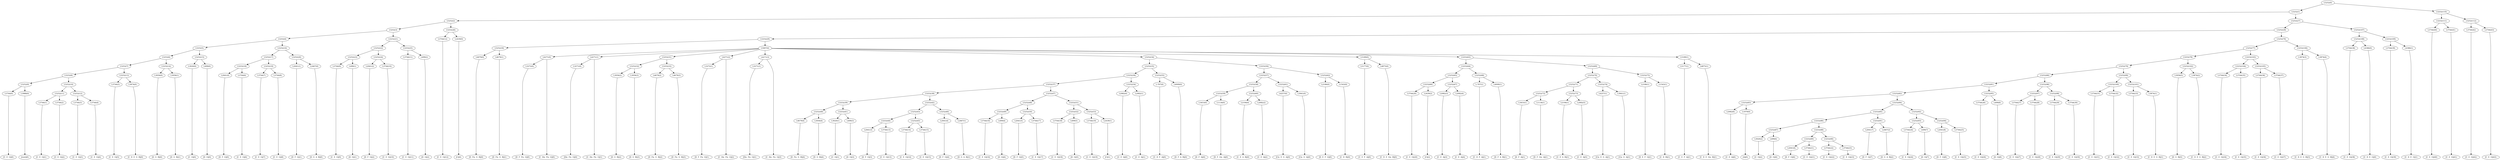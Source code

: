digraph sample{
"L3744(0)"->"[C  E  G](0)"
"L3988(0)"->"[rest](0)"
"L5252(9)"->"L3744(0)"
"L5252(9)"->"L3988(0)"
"L3744(1)"->"[C  E  G](1)"
"L3744(2)"->"[C  E  G](2)"
"L5252(11)"->"L3744(1)"
"L5252(11)"->"L3744(2)"
"L3744(3)"->"[C  E  G](3)"
"L3744(4)"->"[C  E  G](4)"
"L5252(12)"->"L3744(3)"
"L5252(12)"->"L3744(4)"
"L5252(10)"->"L5252(11)"
"L5252(10)"->"L5252(12)"
"L5252(8)"->"L5252(9)"
"L5252(8)"->"L5252(10)"
"L3744(5)"->"[C  E  G](5)"
"L3874(0)"->"[C  D  E  G  B](0)"
"L5252(13)"->"L3744(5)"
"L5252(13)"->"L3874(0)"
"L5252(7)"->"L5252(8)"
"L5252(7)"->"L5252(13)"
"L3056(0)"->"[D  G  B](0)"
"L3056(1)"->"[D  G  B](1)"
"L5252(14)"->"L3056(0)"
"L5252(14)"->"L3056(1)"
"L5252(6)"->"L5252(7)"
"L5252(6)"->"L5252(14)"
"L3020(0)"->"[C  G](0)"
"L499(0)"->"[D  G](0)"
"L5252(15)"->"L3020(0)"
"L5252(15)"->"L499(0)"
"L5252(5)"->"L5252(6)"
"L5252(5)"->"L5252(15)"
"L2041(0)"->"[D  F  G](0)"
"L3744(6)"->"[C  E  G](6)"
"L5252(18)"->"L2041(0)"
"L5252(18)"->"L3744(6)"
"L3744(7)"->"[C  E  G](7)"
"L3744(8)"->"[C  E  G](8)"
"L5252(19)"->"L3744(7)"
"L5252(19)"->"L3744(8)"
"L5252(17)"->"L5252(18)"
"L5252(17)"->"L5252(19)"
"L2041(1)"->"[D  F  G](1)"
"L2467(0)"->"[D  G  A  B](0)"
"L5252(20)"->"L2041(1)"
"L5252(20)"->"L2467(0)"
"L5252(16)"->"L5252(17)"
"L5252(16)"->"L5252(20)"
"L5252(4)"->"L5252(5)"
"L5252(4)"->"L5252(16)"
"L3744(9)"->"[C  E  G](9)"
"L499(1)"->"[D  G](1)"
"L5252(23)"->"L3744(9)"
"L5252(23)"->"L499(1)"
"L2041(2)"->"[D  F  G](2)"
"L3744(10)"->"[C  E  G](10)"
"L5252(24)"->"L2041(2)"
"L5252(24)"->"L3744(10)"
"L5252(22)"->"L5252(23)"
"L5252(22)"->"L5252(24)"
"L3744(11)"->"[C  E  G](11)"
"L499(2)"->"[D  G](2)"
"L5252(25)"->"L3744(11)"
"L5252(25)"->"L499(2)"
"L5252(21)"->"L5252(22)"
"L5252(21)"->"L5252(25)"
"L5252(3)"->"L5252(4)"
"L5252(3)"->"L5252(21)"
"L3744(12)"->"[C  E  G](12)"
"L2439(0)"->"[C](0)"
"L5252(26)"->"L3744(12)"
"L5252(26)"->"L2439(0)"
"L5252(2)"->"L5252(3)"
"L5252(2)"->"L5252(26)"
"L4679(0)"->"[D  Fis  G  B](0)"
"L4679(1)"->"[D  Fis  G  B](1)"
"L5252(30)"->"L4679(0)"
"L5252(30)"->"L4679(1)"
"L3272(0)"->"[D  F  Fis  G](0)"
"L4271(0)"->"L3272(0)"
"L4271(0)"->"[C  Dis  Fis  G](0)"
"L3271(0)"->"[Dis  Fis  G](0)"
"L4271(1)"->"L3271(0)"
"L4271(1)"->"[C  Dis  Fis  G](1)"
"L3056(2)"->"[D  G  B](2)"
"L3056(3)"->"[D  G  B](3)"
"L5252(32)"->"L3056(2)"
"L5252(32)"->"L3056(3)"
"L4679(2)"->"[D  Fis  G  B](2)"
"L4679(3)"->"[D  Fis  G  B](3)"
"L5252(33)"->"L4679(2)"
"L5252(33)"->"L4679(3)"
"L5252(31)"->"L5252(32)"
"L5252(31)"->"L5252(33)"
"L3272(1)"->"[D  F  Fis  G](1)"
"L4271(2)"->"L3272(1)"
"L4271(2)"->"[C  Dis  Fis  G](2)"
"L3271(1)"->"[Dis  Fis  G](1)"
"L4271(3)"->"L3271(1)"
"L4271(3)"->"[C  Dis  Fis  G](3)"
"L4679(4)"->"[D  Fis  G  B](4)"
"L3056(4)"->"[D  G  B](4)"
"L5252(40)"->"L4679(4)"
"L5252(40)"->"L3056(4)"
"L3020(1)"->"[C  G](1)"
"L499(3)"->"[D  G](3)"
"L5252(41)"->"L3020(1)"
"L5252(41)"->"L499(3)"
"L5252(39)"->"L5252(40)"
"L5252(39)"->"L5252(41)"
"L2041(3)"->"[D  F  G](3)"
"L3744(13)"->"[C  E  G](13)"
"L5252(44)"->"L2041(3)"
"L5252(44)"->"L3744(13)"
"L3744(14)"->"[C  E  G](14)"
"L3744(15)"->"[C  E  G](15)"
"L5252(45)"->"L3744(14)"
"L5252(45)"->"L3744(15)"
"L5252(43)"->"L5252(44)"
"L5252(43)"->"L5252(45)"
"L2041(4)"->"[D  F  G](4)"
"L2467(1)"->"[D  G  A  B](1)"
"L5252(46)"->"L2041(4)"
"L5252(46)"->"L2467(1)"
"L5252(42)"->"L5252(43)"
"L5252(42)"->"L5252(46)"
"L5252(38)"->"L5252(39)"
"L5252(38)"->"L5252(42)"
"L3744(16)"->"[C  E  G](16)"
"L499(4)"->"[D  G](4)"
"L5252(49)"->"L3744(16)"
"L5252(49)"->"L499(4)"
"L2041(5)"->"[D  F  G](5)"
"L3744(17)"->"[C  E  G](17)"
"L5252(50)"->"L2041(5)"
"L5252(50)"->"L3744(17)"
"L5252(48)"->"L5252(49)"
"L5252(48)"->"L5252(50)"
"L3744(18)"->"[C  E  G](18)"
"L499(5)"->"[D  G](5)"
"L5252(52)"->"L3744(18)"
"L5252(52)"->"L499(5)"
"L3744(19)"->"[C  E  G](19)"
"L2439(1)"->"[C](1)"
"L5252(53)"->"L3744(19)"
"L5252(53)"->"L2439(1)"
"L5252(51)"->"L5252(52)"
"L5252(51)"->"L5252(53)"
"L5252(47)"->"L5252(48)"
"L5252(47)"->"L5252(51)"
"L5252(37)"->"L5252(38)"
"L5252(37)"->"L5252(47)"
"L2082(0)"->"[C  E  A](0)"
"L2082(1)"->"[C  E  A](1)"
"L5252(54)"->"L2082(0)"
"L5252(54)"->"L2082(1)"
"L5252(36)"->"L5252(37)"
"L5252(36)"->"L5252(54)"
"L-767(0)"->"[C  D  F  A](0)"
"L4009(0)"->"[D  F  A  B](0)"
"L5252(55)"->"L-767(0)"
"L5252(55)"->"L4009(0)"
"L5252(35)"->"L5252(36)"
"L5252(35)"->"L5252(55)"
"L3453(0)"->"[D  F  A](0)"
"L1134(0)"->"[D  F  Gis  A](0)"
"L5252(59)"->"L3453(0)"
"L5252(59)"->"L1134(0)"
"L2194(0)"->"[C  E  A  B](0)"
"L2082(2)"->"[C  E  A](2)"
"L5252(60)"->"L2194(0)"
"L5252(60)"->"L2082(2)"
"L5252(58)"->"L5252(59)"
"L5252(58)"->"L5252(60)"
"L4257(0)"->"[Cis  E  G  A](0)"
"L3941(0)"->"[Cis  G  A](0)"
"L5252(61)"->"L4257(0)"
"L5252(61)"->"L3941(0)"
"L5252(57)"->"L5252(58)"
"L5252(57)"->"L5252(61)"
"L2186(0)"->"[D  E  F  G](0)"
"L1543(0)"->"[C  D  B](0)"
"L5252(62)"->"L2186(0)"
"L5252(62)"->"L1543(0)"
"L5252(56)"->"L5252(57)"
"L5252(56)"->"L5252(62)"
"L5252(34)"->"L5252(35)"
"L5252(34)"->"L5252(56)"
"L5177(0)"->"[C  E  F  A](0)"
"L4875(0)"->"[C  D  E  Gis  B](0)"
"L5189(0)"->"L5177(0)"
"L5189(0)"->"L4875(0)"
"L3744(20)"->"[C  E  G](20)"
"L2439(2)"->"[C](2)"
"L5252(66)"->"L3744(20)"
"L5252(66)"->"L2439(2)"
"L2082(3)"->"[C  E  A](3)"
"L2082(4)"->"[C  E  A](4)"
"L5252(67)"->"L2082(3)"
"L5252(67)"->"L2082(4)"
"L5252(65)"->"L5252(66)"
"L5252(65)"->"L5252(67)"
"L-767(1)"->"[C  D  F  A](1)"
"L4009(1)"->"[D  F  A  B](1)"
"L5252(68)"->"L-767(1)"
"L5252(68)"->"L4009(1)"
"L5252(64)"->"L5252(65)"
"L5252(64)"->"L5252(68)"
"L3453(1)"->"[D  F  A](1)"
"L1134(1)"->"[D  F  Gis  A](1)"
"L5252(72)"->"L3453(1)"
"L5252(72)"->"L1134(1)"
"L2194(1)"->"[C  E  A  B](1)"
"L2082(5)"->"[C  E  A](5)"
"L5252(73)"->"L2194(1)"
"L5252(73)"->"L2082(5)"
"L5252(71)"->"L5252(72)"
"L5252(71)"->"L5252(73)"
"L4257(1)"->"[Cis  E  G  A](1)"
"L3941(1)"->"[Cis  G  A](1)"
"L5252(74)"->"L4257(1)"
"L5252(74)"->"L3941(1)"
"L5252(70)"->"L5252(71)"
"L5252(70)"->"L5252(74)"
"L2186(1)"->"[D  E  F  G](1)"
"L1543(1)"->"[C  D  B](1)"
"L5252(75)"->"L2186(1)"
"L5252(75)"->"L1543(1)"
"L5252(69)"->"L5252(70)"
"L5252(69)"->"L5252(75)"
"L5252(63)"->"L5252(64)"
"L5252(63)"->"L5252(69)"
"L5177(1)"->"[C  E  F  A](1)"
"L4875(1)"->"[C  D  E  Gis  B](1)"
"L5189(1)"->"L5177(1)"
"L5189(1)"->"L4875(1)"
"L5007(0)"->"L4271(0)"
"L5007(0)"->"L4271(1)"
"L5007(0)"->"L5252(31)"
"L5007(0)"->"L4271(2)"
"L5007(0)"->"L4271(3)"
"L5007(0)"->"L5252(34)"
"L5007(0)"->"L5189(0)"
"L5007(0)"->"L5252(63)"
"L5007(0)"->"L5189(1)"
"L5252(29)"->"L5252(30)"
"L5252(29)"->"L5007(0)"
"L2082(6)"->"[C  E  A](6)"
"L1979(0)"->"[A](0)"
"L5252(83)"->"L2082(6)"
"L5252(83)"->"L1979(0)"
"L3020(2)"->"[C  G](2)"
"L499(6)"->"[D  G](6)"
"L5252(87)"->"L3020(2)"
"L5252(87)"->"L499(6)"
"L2041(6)"->"[D  F  G](6)"
"L3744(21)"->"[C  E  G](21)"
"L5252(89)"->"L2041(6)"
"L5252(89)"->"L3744(21)"
"L3744(22)"->"[C  E  G](22)"
"L3744(23)"->"[C  E  G](23)"
"L5252(90)"->"L3744(22)"
"L5252(90)"->"L3744(23)"
"L5252(88)"->"L5252(89)"
"L5252(88)"->"L5252(90)"
"L5252(86)"->"L5252(87)"
"L5252(86)"->"L5252(88)"
"L2041(7)"->"[D  F  G](7)"
"L2467(2)"->"[D  G  A  B](2)"
"L5252(91)"->"L2041(7)"
"L5252(91)"->"L2467(2)"
"L5252(85)"->"L5252(86)"
"L5252(85)"->"L5252(91)"
"L3744(24)"->"[C  E  G](24)"
"L499(7)"->"[D  G](7)"
"L5252(93)"->"L3744(24)"
"L5252(93)"->"L499(7)"
"L2041(8)"->"[D  F  G](8)"
"L3744(25)"->"[C  E  G](25)"
"L5252(94)"->"L2041(8)"
"L5252(94)"->"L3744(25)"
"L5252(92)"->"L5252(93)"
"L5252(92)"->"L5252(94)"
"L5252(84)"->"L5252(85)"
"L5252(84)"->"L5252(92)"
"L5252(82)"->"L5252(83)"
"L5252(82)"->"L5252(84)"
"L3744(26)"->"[C  E  G](26)"
"L499(8)"->"[D  G](8)"
"L5252(95)"->"L3744(26)"
"L5252(95)"->"L499(8)"
"L5252(81)"->"L5252(82)"
"L5252(81)"->"L5252(95)"
"L3744(27)"->"[C  E  G](27)"
"L3744(28)"->"[C  E  G](28)"
"L5252(97)"->"L3744(27)"
"L5252(97)"->"L3744(28)"
"L3744(29)"->"[C  E  G](29)"
"L3744(30)"->"[C  E  G](30)"
"L5252(98)"->"L3744(29)"
"L5252(98)"->"L3744(30)"
"L5252(96)"->"L5252(97)"
"L5252(96)"->"L5252(98)"
"L5252(80)"->"L5252(81)"
"L5252(80)"->"L5252(96)"
"L3744(31)"->"[C  E  G](31)"
"L3744(32)"->"[C  E  G](32)"
"L5252(100)"->"L3744(31)"
"L5252(100)"->"L3744(32)"
"L3744(33)"->"[C  E  G](33)"
"L3874(1)"->"[C  D  E  G  B](1)"
"L5252(101)"->"L3744(33)"
"L5252(101)"->"L3874(1)"
"L5252(99)"->"L5252(100)"
"L5252(99)"->"L5252(101)"
"L5252(79)"->"L5252(80)"
"L5252(79)"->"L5252(99)"
"L3056(5)"->"[D  G  B](5)"
"L3874(2)"->"[C  D  E  G  B](2)"
"L5252(102)"->"L3056(5)"
"L5252(102)"->"L3874(2)"
"L5252(78)"->"L5252(79)"
"L5252(78)"->"L5252(102)"
"L3744(34)"->"[C  E  G](34)"
"L3744(35)"->"[C  E  G](35)"
"L5252(104)"->"L3744(34)"
"L5252(104)"->"L3744(35)"
"L3744(36)"->"[C  E  G](36)"
"L3744(37)"->"[C  E  G](37)"
"L5252(105)"->"L3744(36)"
"L5252(105)"->"L3744(37)"
"L5252(103)"->"L5252(104)"
"L5252(103)"->"L5252(105)"
"L5252(77)"->"L5252(78)"
"L5252(77)"->"L5252(103)"
"L3874(3)"->"[C  D  E  G  B](3)"
"L3874(4)"->"[C  D  E  G  B](4)"
"L5252(106)"->"L3874(3)"
"L5252(106)"->"L3874(4)"
"L5252(76)"->"L5252(77)"
"L5252(76)"->"L5252(106)"
"L5252(28)"->"L5252(29)"
"L5252(28)"->"L5252(76)"
"L3744(38)"->"[C  E  G](38)"
"L4386(0)"->"[C  D  E  G](0)"
"L5252(108)"->"L3744(38)"
"L5252(108)"->"L4386(0)"
"L3744(39)"->"[C  E  G](39)"
"L4386(1)"->"[C  D  E  G](1)"
"L5252(109)"->"L3744(39)"
"L5252(109)"->"L4386(1)"
"L5252(107)"->"L5252(108)"
"L5252(107)"->"L5252(109)"
"L5252(27)"->"L5252(28)"
"L5252(27)"->"L5252(107)"
"L5252(1)"->"L5252(2)"
"L5252(1)"->"L5252(27)"
"L3744(40)"->"[C  E  G](40)"
"L3744(41)"->"[C  E  G](41)"
"L5252(111)"->"L3744(40)"
"L5252(111)"->"L3744(41)"
"L3744(42)"->"[C  E  G](42)"
"L3744(43)"->"[C  E  G](43)"
"L5252(112)"->"L3744(42)"
"L5252(112)"->"L3744(43)"
"L5252(110)"->"L5252(111)"
"L5252(110)"->"L5252(112)"
"L5252(0)"->"L5252(1)"
"L5252(0)"->"L5252(110)"
{rank = min; "L5252(0)"}
{rank = same; "L5252(1)"; "L5252(110)";}
{rank = same; "L5252(2)"; "L5252(27)"; "L5252(111)"; "L5252(112)";}
{rank = same; "L5252(3)"; "L5252(26)"; "L5252(28)"; "L5252(107)"; "L3744(40)"; "L3744(41)"; "L3744(42)"; "L3744(43)";}
{rank = same; "L5252(4)"; "L5252(21)"; "L3744(12)"; "L2439(0)"; "L5252(29)"; "L5252(76)"; "L5252(108)"; "L5252(109)";}
{rank = same; "L5252(5)"; "L5252(16)"; "L5252(22)"; "L5252(25)"; "L5252(30)"; "L5007(0)"; "L5252(77)"; "L5252(106)"; "L3744(38)"; "L4386(0)"; "L3744(39)"; "L4386(1)";}
{rank = same; "L5252(6)"; "L5252(15)"; "L5252(17)"; "L5252(20)"; "L5252(23)"; "L5252(24)"; "L3744(11)"; "L499(2)"; "L4679(0)"; "L4679(1)"; "L4271(0)"; "L4271(1)"; "L5252(31)"; "L4271(2)"; "L4271(3)"; "L5252(34)"; "L5189(0)"; "L5252(63)"; "L5189(1)"; "L5252(78)"; "L5252(103)"; "L3874(3)"; "L3874(4)";}
{rank = same; "L5252(7)"; "L5252(14)"; "L3020(0)"; "L499(0)"; "L5252(18)"; "L5252(19)"; "L2041(1)"; "L2467(0)"; "L3744(9)"; "L499(1)"; "L2041(2)"; "L3744(10)"; "L3272(0)"; "L3271(0)"; "L5252(32)"; "L5252(33)"; "L3272(1)"; "L3271(1)"; "L5252(35)"; "L5252(56)"; "L5177(0)"; "L4875(0)"; "L5252(64)"; "L5252(69)"; "L5177(1)"; "L4875(1)"; "L5252(79)"; "L5252(102)"; "L5252(104)"; "L5252(105)";}
{rank = same; "L5252(8)"; "L5252(13)"; "L3056(0)"; "L3056(1)"; "L2041(0)"; "L3744(6)"; "L3744(7)"; "L3744(8)"; "L3056(2)"; "L3056(3)"; "L4679(2)"; "L4679(3)"; "L5252(36)"; "L5252(55)"; "L5252(57)"; "L5252(62)"; "L5252(65)"; "L5252(68)"; "L5252(70)"; "L5252(75)"; "L5252(80)"; "L5252(99)"; "L3056(5)"; "L3874(2)"; "L3744(34)"; "L3744(35)"; "L3744(36)"; "L3744(37)";}
{rank = same; "L5252(9)"; "L5252(10)"; "L3744(5)"; "L3874(0)"; "L5252(37)"; "L5252(54)"; "L-767(0)"; "L4009(0)"; "L5252(58)"; "L5252(61)"; "L2186(0)"; "L1543(0)"; "L5252(66)"; "L5252(67)"; "L-767(1)"; "L4009(1)"; "L5252(71)"; "L5252(74)"; "L2186(1)"; "L1543(1)"; "L5252(81)"; "L5252(96)"; "L5252(100)"; "L5252(101)";}
{rank = same; "L3744(0)"; "L3988(0)"; "L5252(11)"; "L5252(12)"; "L5252(38)"; "L5252(47)"; "L2082(0)"; "L2082(1)"; "L5252(59)"; "L5252(60)"; "L4257(0)"; "L3941(0)"; "L3744(20)"; "L2439(2)"; "L2082(3)"; "L2082(4)"; "L5252(72)"; "L5252(73)"; "L4257(1)"; "L3941(1)"; "L5252(82)"; "L5252(95)"; "L5252(97)"; "L5252(98)"; "L3744(31)"; "L3744(32)"; "L3744(33)"; "L3874(1)";}
{rank = same; "L3744(1)"; "L3744(2)"; "L3744(3)"; "L3744(4)"; "L5252(39)"; "L5252(42)"; "L5252(48)"; "L5252(51)"; "L3453(0)"; "L1134(0)"; "L2194(0)"; "L2082(2)"; "L3453(1)"; "L1134(1)"; "L2194(1)"; "L2082(5)"; "L5252(83)"; "L5252(84)"; "L3744(26)"; "L499(8)"; "L3744(27)"; "L3744(28)"; "L3744(29)"; "L3744(30)";}
{rank = same; "L5252(40)"; "L5252(41)"; "L5252(43)"; "L5252(46)"; "L5252(49)"; "L5252(50)"; "L5252(52)"; "L5252(53)"; "L2082(6)"; "L1979(0)"; "L5252(85)"; "L5252(92)";}
{rank = same; "L4679(4)"; "L3056(4)"; "L3020(1)"; "L499(3)"; "L5252(44)"; "L5252(45)"; "L2041(4)"; "L2467(1)"; "L3744(16)"; "L499(4)"; "L2041(5)"; "L3744(17)"; "L3744(18)"; "L499(5)"; "L3744(19)"; "L2439(1)"; "L5252(86)"; "L5252(91)"; "L5252(93)"; "L5252(94)";}
{rank = same; "L2041(3)"; "L3744(13)"; "L3744(14)"; "L3744(15)"; "L5252(87)"; "L5252(88)"; "L2041(7)"; "L2467(2)"; "L3744(24)"; "L499(7)"; "L2041(8)"; "L3744(25)";}
{rank = same; "L3020(2)"; "L499(6)"; "L5252(89)"; "L5252(90)";}
{rank = same; "L2041(6)"; "L3744(21)"; "L3744(22)"; "L3744(23)";}
{rank = max; "[A](0)"; "[C  D  B](0)"; "[C  D  B](1)"; "[C  D  E  G  B](0)"; "[C  D  E  G  B](1)"; "[C  D  E  G  B](2)"; "[C  D  E  G  B](3)"; "[C  D  E  G  B](4)"; "[C  D  E  G](0)"; "[C  D  E  G](1)"; "[C  D  E  Gis  B](0)"; "[C  D  E  Gis  B](1)"; "[C  D  F  A](0)"; "[C  D  F  A](1)"; "[C  Dis  Fis  G](0)"; "[C  Dis  Fis  G](1)"; "[C  Dis  Fis  G](2)"; "[C  Dis  Fis  G](3)"; "[C  E  A  B](0)"; "[C  E  A  B](1)"; "[C  E  A](0)"; "[C  E  A](1)"; "[C  E  A](2)"; "[C  E  A](3)"; "[C  E  A](4)"; "[C  E  A](5)"; "[C  E  A](6)"; "[C  E  F  A](0)"; "[C  E  F  A](1)"; "[C  E  G](0)"; "[C  E  G](1)"; "[C  E  G](10)"; "[C  E  G](11)"; "[C  E  G](12)"; "[C  E  G](13)"; "[C  E  G](14)"; "[C  E  G](15)"; "[C  E  G](16)"; "[C  E  G](17)"; "[C  E  G](18)"; "[C  E  G](19)"; "[C  E  G](2)"; "[C  E  G](20)"; "[C  E  G](21)"; "[C  E  G](22)"; "[C  E  G](23)"; "[C  E  G](24)"; "[C  E  G](25)"; "[C  E  G](26)"; "[C  E  G](27)"; "[C  E  G](28)"; "[C  E  G](29)"; "[C  E  G](3)"; "[C  E  G](30)"; "[C  E  G](31)"; "[C  E  G](32)"; "[C  E  G](33)"; "[C  E  G](34)"; "[C  E  G](35)"; "[C  E  G](36)"; "[C  E  G](37)"; "[C  E  G](38)"; "[C  E  G](39)"; "[C  E  G](4)"; "[C  E  G](40)"; "[C  E  G](41)"; "[C  E  G](42)"; "[C  E  G](43)"; "[C  E  G](5)"; "[C  E  G](6)"; "[C  E  G](7)"; "[C  E  G](8)"; "[C  E  G](9)"; "[C  G](0)"; "[C  G](1)"; "[C  G](2)"; "[C](0)"; "[C](1)"; "[C](2)"; "[Cis  E  G  A](0)"; "[Cis  E  G  A](1)"; "[Cis  G  A](0)"; "[Cis  G  A](1)"; "[D  E  F  G](0)"; "[D  E  F  G](1)"; "[D  F  A  B](0)"; "[D  F  A  B](1)"; "[D  F  A](0)"; "[D  F  A](1)"; "[D  F  Fis  G](0)"; "[D  F  Fis  G](1)"; "[D  F  G](0)"; "[D  F  G](1)"; "[D  F  G](2)"; "[D  F  G](3)"; "[D  F  G](4)"; "[D  F  G](5)"; "[D  F  G](6)"; "[D  F  G](7)"; "[D  F  G](8)"; "[D  F  Gis  A](0)"; "[D  F  Gis  A](1)"; "[D  Fis  G  B](0)"; "[D  Fis  G  B](1)"; "[D  Fis  G  B](2)"; "[D  Fis  G  B](3)"; "[D  Fis  G  B](4)"; "[D  G  A  B](0)"; "[D  G  A  B](1)"; "[D  G  A  B](2)"; "[D  G  B](0)"; "[D  G  B](1)"; "[D  G  B](2)"; "[D  G  B](3)"; "[D  G  B](4)"; "[D  G  B](5)"; "[D  G](0)"; "[D  G](1)"; "[D  G](2)"; "[D  G](3)"; "[D  G](4)"; "[D  G](5)"; "[D  G](6)"; "[D  G](7)"; "[D  G](8)"; "[Dis  Fis  G](0)"; "[Dis  Fis  G](1)"; "[rest](0)";}
}